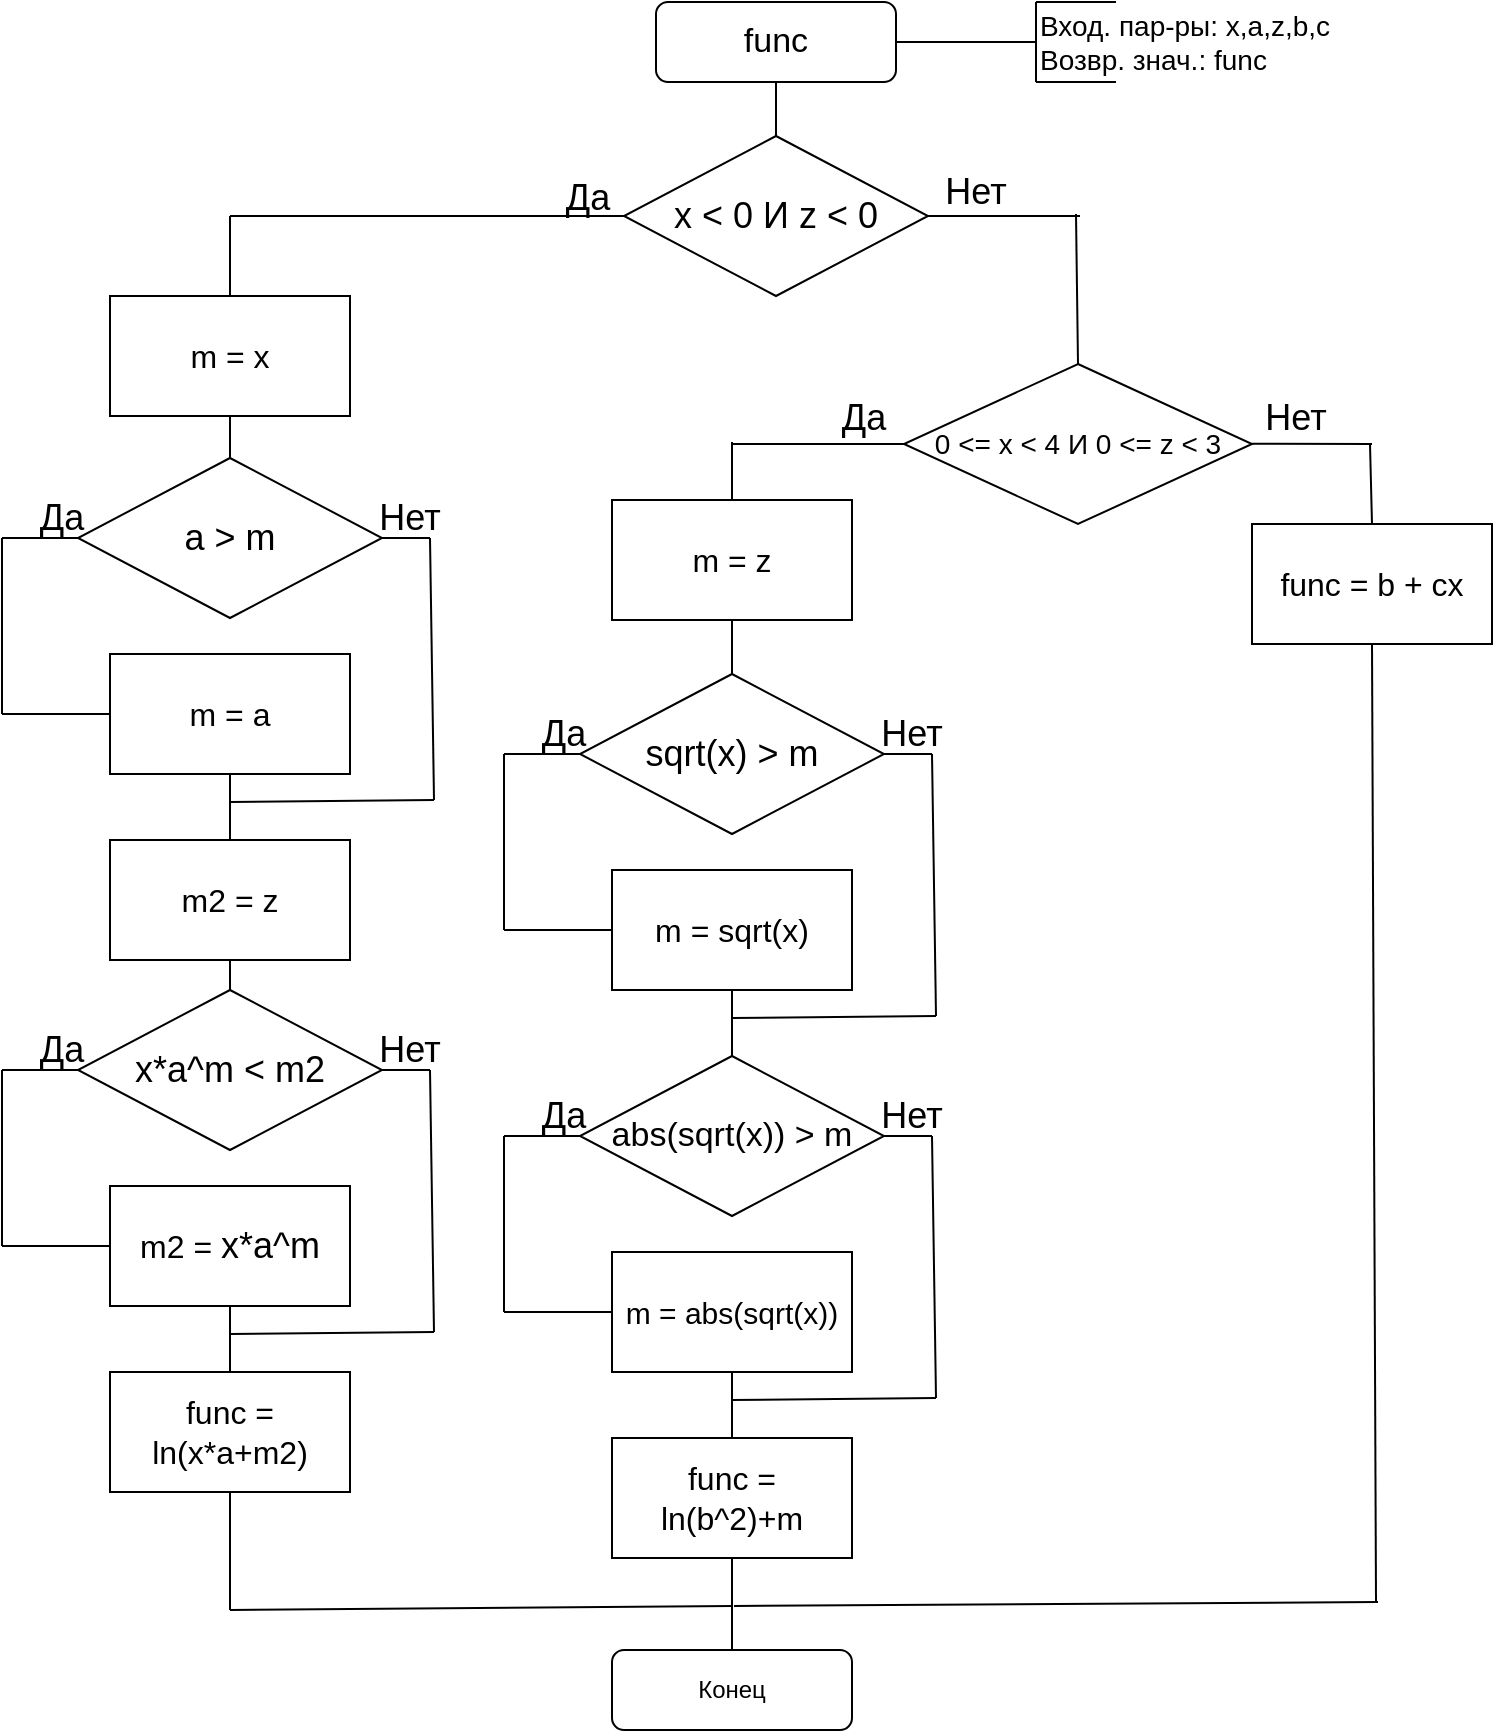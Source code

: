 <mxfile version="24.0.4" type="device">
  <diagram id="C5RBs43oDa-KdzZeNtuy" name="Page-1">
    <mxGraphModel dx="1687" dy="878" grid="0" gridSize="10" guides="1" tooltips="1" connect="1" arrows="1" fold="1" page="1" pageScale="1" pageWidth="827" pageHeight="1169" math="0" shadow="0">
      <root>
        <mxCell id="WIyWlLk6GJQsqaUBKTNV-0" />
        <mxCell id="WIyWlLk6GJQsqaUBKTNV-1" parent="WIyWlLk6GJQsqaUBKTNV-0" />
        <mxCell id="WIyWlLk6GJQsqaUBKTNV-3" value="func" style="rounded=1;whiteSpace=wrap;html=1;fontSize=17;glass=0;strokeWidth=1;shadow=0;" parent="WIyWlLk6GJQsqaUBKTNV-1" vertex="1">
          <mxGeometry x="333" y="77" width="120" height="40" as="geometry" />
        </mxCell>
        <mxCell id="WIyWlLk6GJQsqaUBKTNV-11" value="Конец" style="rounded=1;whiteSpace=wrap;html=1;fontSize=12;glass=0;strokeWidth=1;shadow=0;" parent="WIyWlLk6GJQsqaUBKTNV-1" vertex="1">
          <mxGeometry x="311" y="901" width="120" height="40" as="geometry" />
        </mxCell>
        <mxCell id="6moriQLyFXrOPChxs1bC-0" value="Вход. пар-ры: x,a,z,b,c&lt;br style=&quot;font-size: 14px;&quot;&gt;Возвр. знач.: func" style="text;html=1;strokeColor=none;fillColor=none;align=left;verticalAlign=middle;whiteSpace=wrap;rounded=0;fontSize=14;" parent="WIyWlLk6GJQsqaUBKTNV-1" vertex="1">
          <mxGeometry x="523" y="82" width="160" height="30" as="geometry" />
        </mxCell>
        <mxCell id="6moriQLyFXrOPChxs1bC-2" value="" style="endArrow=none;html=1;rounded=0;entryX=1;entryY=0.5;entryDx=0;entryDy=0;exitX=0;exitY=0.5;exitDx=0;exitDy=0;" parent="WIyWlLk6GJQsqaUBKTNV-1" source="6moriQLyFXrOPChxs1bC-0" target="WIyWlLk6GJQsqaUBKTNV-3" edge="1">
          <mxGeometry width="50" height="50" relative="1" as="geometry">
            <mxPoint x="433" y="167" as="sourcePoint" />
            <mxPoint x="483" y="117" as="targetPoint" />
          </mxGeometry>
        </mxCell>
        <mxCell id="6moriQLyFXrOPChxs1bC-5" value="" style="endArrow=none;html=1;rounded=0;" parent="WIyWlLk6GJQsqaUBKTNV-1" edge="1">
          <mxGeometry width="50" height="50" relative="1" as="geometry">
            <mxPoint x="523" y="77" as="sourcePoint" />
            <mxPoint x="523" y="97" as="targetPoint" />
          </mxGeometry>
        </mxCell>
        <mxCell id="6moriQLyFXrOPChxs1bC-7" value="" style="endArrow=none;html=1;rounded=0;" parent="WIyWlLk6GJQsqaUBKTNV-1" edge="1">
          <mxGeometry width="50" height="50" relative="1" as="geometry">
            <mxPoint x="523" y="117" as="sourcePoint" />
            <mxPoint x="523" y="97" as="targetPoint" />
          </mxGeometry>
        </mxCell>
        <mxCell id="6moriQLyFXrOPChxs1bC-8" value="" style="endArrow=none;html=1;rounded=0;" parent="WIyWlLk6GJQsqaUBKTNV-1" edge="1">
          <mxGeometry width="50" height="50" relative="1" as="geometry">
            <mxPoint x="523" y="117" as="sourcePoint" />
            <mxPoint x="563" y="117" as="targetPoint" />
          </mxGeometry>
        </mxCell>
        <mxCell id="6moriQLyFXrOPChxs1bC-9" value="" style="endArrow=none;html=1;rounded=0;" parent="WIyWlLk6GJQsqaUBKTNV-1" edge="1">
          <mxGeometry width="50" height="50" relative="1" as="geometry">
            <mxPoint x="523" y="77" as="sourcePoint" />
            <mxPoint x="563" y="77" as="targetPoint" />
          </mxGeometry>
        </mxCell>
        <mxCell id="YWLN9xPVWwnnbP-Pcery-0" value="" style="endArrow=none;html=1;rounded=0;exitX=0.5;exitY=1;exitDx=0;exitDy=0;entryX=0.5;entryY=0;entryDx=0;entryDy=0;" parent="WIyWlLk6GJQsqaUBKTNV-1" source="WIyWlLk6GJQsqaUBKTNV-3" edge="1" target="WeFQbFHnC3xoli6v-mbd-0">
          <mxGeometry width="50" height="50" relative="1" as="geometry">
            <mxPoint x="561" y="392" as="sourcePoint" />
            <mxPoint x="393" y="167" as="targetPoint" />
          </mxGeometry>
        </mxCell>
        <mxCell id="WeFQbFHnC3xoli6v-mbd-0" value="x &amp;lt; 0 И z &amp;lt; 0" style="rhombus;whiteSpace=wrap;html=1;fontSize=18;" vertex="1" parent="WIyWlLk6GJQsqaUBKTNV-1">
          <mxGeometry x="317" y="144" width="152" height="80" as="geometry" />
        </mxCell>
        <mxCell id="WeFQbFHnC3xoli6v-mbd-1" value="" style="endArrow=none;html=1;rounded=0;exitX=0;exitY=0.5;exitDx=0;exitDy=0;" edge="1" parent="WIyWlLk6GJQsqaUBKTNV-1" source="WeFQbFHnC3xoli6v-mbd-0">
          <mxGeometry width="50" height="50" relative="1" as="geometry">
            <mxPoint x="560" y="366" as="sourcePoint" />
            <mxPoint x="120" y="184" as="targetPoint" />
          </mxGeometry>
        </mxCell>
        <mxCell id="WeFQbFHnC3xoli6v-mbd-2" value="Да" style="text;html=1;align=center;verticalAlign=middle;whiteSpace=wrap;rounded=0;fontSize=18;" vertex="1" parent="WIyWlLk6GJQsqaUBKTNV-1">
          <mxGeometry x="269" y="160" width="60" height="30" as="geometry" />
        </mxCell>
        <mxCell id="WeFQbFHnC3xoli6v-mbd-4" value="" style="endArrow=none;html=1;rounded=0;exitX=1;exitY=0.5;exitDx=0;exitDy=0;" edge="1" parent="WIyWlLk6GJQsqaUBKTNV-1" source="WeFQbFHnC3xoli6v-mbd-0">
          <mxGeometry width="50" height="50" relative="1" as="geometry">
            <mxPoint x="560" y="366" as="sourcePoint" />
            <mxPoint x="545" y="184" as="targetPoint" />
          </mxGeometry>
        </mxCell>
        <mxCell id="WeFQbFHnC3xoli6v-mbd-5" value="0 &amp;lt;= x &amp;lt; 4 И 0 &amp;lt;= z &amp;lt; 3" style="rhombus;whiteSpace=wrap;html=1;fontSize=14;" vertex="1" parent="WIyWlLk6GJQsqaUBKTNV-1">
          <mxGeometry x="457" y="258" width="174" height="80" as="geometry" />
        </mxCell>
        <mxCell id="WeFQbFHnC3xoli6v-mbd-6" value="" style="endArrow=none;html=1;rounded=0;entryX=0.5;entryY=0;entryDx=0;entryDy=0;" edge="1" parent="WIyWlLk6GJQsqaUBKTNV-1" target="WeFQbFHnC3xoli6v-mbd-5">
          <mxGeometry width="50" height="50" relative="1" as="geometry">
            <mxPoint x="543" y="183" as="sourcePoint" />
            <mxPoint x="555" y="194" as="targetPoint" />
          </mxGeometry>
        </mxCell>
        <mxCell id="WeFQbFHnC3xoli6v-mbd-7" value="" style="endArrow=none;html=1;rounded=0;entryX=0;entryY=0.5;entryDx=0;entryDy=0;" edge="1" parent="WIyWlLk6GJQsqaUBKTNV-1" target="WeFQbFHnC3xoli6v-mbd-5">
          <mxGeometry width="50" height="50" relative="1" as="geometry">
            <mxPoint x="371" y="298" as="sourcePoint" />
            <mxPoint x="393" y="296" as="targetPoint" />
          </mxGeometry>
        </mxCell>
        <mxCell id="WeFQbFHnC3xoli6v-mbd-9" value="Нет" style="text;html=1;align=center;verticalAlign=middle;whiteSpace=wrap;rounded=0;fontSize=18;" vertex="1" parent="WIyWlLk6GJQsqaUBKTNV-1">
          <mxGeometry x="463" y="157" width="60" height="30" as="geometry" />
        </mxCell>
        <mxCell id="WeFQbFHnC3xoli6v-mbd-10" value="Да" style="text;html=1;align=center;verticalAlign=middle;whiteSpace=wrap;rounded=0;fontSize=18;" vertex="1" parent="WIyWlLk6GJQsqaUBKTNV-1">
          <mxGeometry x="407" y="270" width="60" height="30" as="geometry" />
        </mxCell>
        <mxCell id="WeFQbFHnC3xoli6v-mbd-11" value="Нет" style="text;html=1;align=center;verticalAlign=middle;whiteSpace=wrap;rounded=0;fontSize=18;" vertex="1" parent="WIyWlLk6GJQsqaUBKTNV-1">
          <mxGeometry x="623" y="270" width="60" height="30" as="geometry" />
        </mxCell>
        <mxCell id="WeFQbFHnC3xoli6v-mbd-12" value="" style="endArrow=none;html=1;rounded=0;" edge="1" parent="WIyWlLk6GJQsqaUBKTNV-1">
          <mxGeometry width="50" height="50" relative="1" as="geometry">
            <mxPoint x="631" y="297.83" as="sourcePoint" />
            <mxPoint x="691" y="298" as="targetPoint" />
          </mxGeometry>
        </mxCell>
        <mxCell id="WeFQbFHnC3xoli6v-mbd-13" value="func = b + cx" style="rounded=0;whiteSpace=wrap;html=1;fontSize=16;" vertex="1" parent="WIyWlLk6GJQsqaUBKTNV-1">
          <mxGeometry x="631" y="338" width="120" height="60" as="geometry" />
        </mxCell>
        <mxCell id="WeFQbFHnC3xoli6v-mbd-14" value="" style="endArrow=none;html=1;rounded=0;entryX=0.5;entryY=0;entryDx=0;entryDy=0;" edge="1" parent="WIyWlLk6GJQsqaUBKTNV-1" target="WeFQbFHnC3xoli6v-mbd-13">
          <mxGeometry width="50" height="50" relative="1" as="geometry">
            <mxPoint x="690" y="298" as="sourcePoint" />
            <mxPoint x="727" y="307.83" as="targetPoint" />
          </mxGeometry>
        </mxCell>
        <mxCell id="WeFQbFHnC3xoli6v-mbd-15" value="m = z" style="rounded=0;whiteSpace=wrap;html=1;fontSize=16;" vertex="1" parent="WIyWlLk6GJQsqaUBKTNV-1">
          <mxGeometry x="311" y="326" width="120" height="60" as="geometry" />
        </mxCell>
        <mxCell id="WeFQbFHnC3xoli6v-mbd-16" value="" style="endArrow=none;html=1;rounded=0;entryX=0.5;entryY=0;entryDx=0;entryDy=0;" edge="1" parent="WIyWlLk6GJQsqaUBKTNV-1" target="WeFQbFHnC3xoli6v-mbd-15">
          <mxGeometry width="50" height="50" relative="1" as="geometry">
            <mxPoint x="371" y="297" as="sourcePoint" />
            <mxPoint x="467" y="308" as="targetPoint" />
          </mxGeometry>
        </mxCell>
        <mxCell id="WeFQbFHnC3xoli6v-mbd-17" value="sqrt(x) &amp;gt; m" style="rhombus;whiteSpace=wrap;html=1;fontSize=18;" vertex="1" parent="WIyWlLk6GJQsqaUBKTNV-1">
          <mxGeometry x="295" y="413" width="152" height="80" as="geometry" />
        </mxCell>
        <mxCell id="WeFQbFHnC3xoli6v-mbd-19" value="" style="endArrow=none;html=1;rounded=0;entryX=0.5;entryY=1;entryDx=0;entryDy=0;exitX=0.5;exitY=0;exitDx=0;exitDy=0;" edge="1" parent="WIyWlLk6GJQsqaUBKTNV-1" source="WeFQbFHnC3xoli6v-mbd-17" target="WeFQbFHnC3xoli6v-mbd-15">
          <mxGeometry width="50" height="50" relative="1" as="geometry">
            <mxPoint x="381" y="307" as="sourcePoint" />
            <mxPoint x="381" y="336" as="targetPoint" />
          </mxGeometry>
        </mxCell>
        <mxCell id="WeFQbFHnC3xoli6v-mbd-20" value="" style="endArrow=none;html=1;rounded=0;exitX=0;exitY=0.5;exitDx=0;exitDy=0;" edge="1" parent="WIyWlLk6GJQsqaUBKTNV-1" source="WeFQbFHnC3xoli6v-mbd-17">
          <mxGeometry width="50" height="50" relative="1" as="geometry">
            <mxPoint x="381" y="308" as="sourcePoint" />
            <mxPoint x="257" y="453" as="targetPoint" />
          </mxGeometry>
        </mxCell>
        <mxCell id="WeFQbFHnC3xoli6v-mbd-21" value="m = sqrt(x)" style="rounded=0;whiteSpace=wrap;html=1;fontSize=16;" vertex="1" parent="WIyWlLk6GJQsqaUBKTNV-1">
          <mxGeometry x="311" y="511" width="120" height="60" as="geometry" />
        </mxCell>
        <mxCell id="WeFQbFHnC3xoli6v-mbd-22" value="" style="endArrow=none;html=1;rounded=0;" edge="1" parent="WIyWlLk6GJQsqaUBKTNV-1">
          <mxGeometry width="50" height="50" relative="1" as="geometry">
            <mxPoint x="257" y="541" as="sourcePoint" />
            <mxPoint x="257" y="453" as="targetPoint" />
          </mxGeometry>
        </mxCell>
        <mxCell id="WeFQbFHnC3xoli6v-mbd-23" value="" style="endArrow=none;html=1;rounded=0;exitX=0;exitY=0.5;exitDx=0;exitDy=0;" edge="1" parent="WIyWlLk6GJQsqaUBKTNV-1" source="WeFQbFHnC3xoli6v-mbd-21">
          <mxGeometry width="50" height="50" relative="1" as="geometry">
            <mxPoint x="305" y="463" as="sourcePoint" />
            <mxPoint x="257" y="541" as="targetPoint" />
          </mxGeometry>
        </mxCell>
        <mxCell id="WeFQbFHnC3xoli6v-mbd-24" value="" style="endArrow=none;html=1;rounded=0;exitX=0.5;exitY=1;exitDx=0;exitDy=0;" edge="1" parent="WIyWlLk6GJQsqaUBKTNV-1" source="WeFQbFHnC3xoli6v-mbd-21">
          <mxGeometry width="50" height="50" relative="1" as="geometry">
            <mxPoint x="370" y="548" as="sourcePoint" />
            <mxPoint x="371" y="604" as="targetPoint" />
          </mxGeometry>
        </mxCell>
        <mxCell id="WeFQbFHnC3xoli6v-mbd-25" value="Да" style="text;html=1;align=center;verticalAlign=middle;whiteSpace=wrap;rounded=0;fontSize=18;" vertex="1" parent="WIyWlLk6GJQsqaUBKTNV-1">
          <mxGeometry x="257" y="428" width="60" height="30" as="geometry" />
        </mxCell>
        <mxCell id="WeFQbFHnC3xoli6v-mbd-26" value="Нет" style="text;html=1;align=center;verticalAlign=middle;whiteSpace=wrap;rounded=0;fontSize=18;" vertex="1" parent="WIyWlLk6GJQsqaUBKTNV-1">
          <mxGeometry x="431" y="428" width="60" height="30" as="geometry" />
        </mxCell>
        <mxCell id="WeFQbFHnC3xoli6v-mbd-27" value="" style="endArrow=none;html=1;rounded=0;entryX=1;entryY=0.5;entryDx=0;entryDy=0;" edge="1" parent="WIyWlLk6GJQsqaUBKTNV-1" target="WeFQbFHnC3xoli6v-mbd-17">
          <mxGeometry width="50" height="50" relative="1" as="geometry">
            <mxPoint x="471" y="453" as="sourcePoint" />
            <mxPoint x="267" y="463" as="targetPoint" />
          </mxGeometry>
        </mxCell>
        <mxCell id="WeFQbFHnC3xoli6v-mbd-28" value="" style="endArrow=none;html=1;rounded=0;" edge="1" parent="WIyWlLk6GJQsqaUBKTNV-1">
          <mxGeometry width="50" height="50" relative="1" as="geometry">
            <mxPoint x="473" y="584" as="sourcePoint" />
            <mxPoint x="471" y="453" as="targetPoint" />
          </mxGeometry>
        </mxCell>
        <mxCell id="WeFQbFHnC3xoli6v-mbd-29" value="" style="endArrow=none;html=1;rounded=0;" edge="1" parent="WIyWlLk6GJQsqaUBKTNV-1">
          <mxGeometry width="50" height="50" relative="1" as="geometry">
            <mxPoint x="371" y="585" as="sourcePoint" />
            <mxPoint x="473" y="584" as="targetPoint" />
          </mxGeometry>
        </mxCell>
        <mxCell id="WeFQbFHnC3xoli6v-mbd-30" value="abs(sqrt(x)) &amp;gt; m" style="rhombus;whiteSpace=wrap;html=1;fontSize=17;" vertex="1" parent="WIyWlLk6GJQsqaUBKTNV-1">
          <mxGeometry x="295" y="604" width="152" height="80" as="geometry" />
        </mxCell>
        <mxCell id="WeFQbFHnC3xoli6v-mbd-31" value="" style="endArrow=none;html=1;rounded=0;exitX=0;exitY=0.5;exitDx=0;exitDy=0;" edge="1" parent="WIyWlLk6GJQsqaUBKTNV-1" source="WeFQbFHnC3xoli6v-mbd-30">
          <mxGeometry width="50" height="50" relative="1" as="geometry">
            <mxPoint x="381" y="499" as="sourcePoint" />
            <mxPoint x="257" y="644" as="targetPoint" />
          </mxGeometry>
        </mxCell>
        <mxCell id="WeFQbFHnC3xoli6v-mbd-32" value="m =&amp;nbsp;&lt;span style=&quot;font-size: 15px;&quot;&gt;abs(sqrt(x))&lt;/span&gt;" style="rounded=0;whiteSpace=wrap;html=1;fontSize=15;" vertex="1" parent="WIyWlLk6GJQsqaUBKTNV-1">
          <mxGeometry x="311" y="702" width="120" height="60" as="geometry" />
        </mxCell>
        <mxCell id="WeFQbFHnC3xoli6v-mbd-33" value="" style="endArrow=none;html=1;rounded=0;" edge="1" parent="WIyWlLk6GJQsqaUBKTNV-1">
          <mxGeometry width="50" height="50" relative="1" as="geometry">
            <mxPoint x="257" y="732" as="sourcePoint" />
            <mxPoint x="257" y="644" as="targetPoint" />
          </mxGeometry>
        </mxCell>
        <mxCell id="WeFQbFHnC3xoli6v-mbd-34" value="" style="endArrow=none;html=1;rounded=0;exitX=0;exitY=0.5;exitDx=0;exitDy=0;" edge="1" parent="WIyWlLk6GJQsqaUBKTNV-1" source="WeFQbFHnC3xoli6v-mbd-32">
          <mxGeometry width="50" height="50" relative="1" as="geometry">
            <mxPoint x="305" y="654" as="sourcePoint" />
            <mxPoint x="257" y="732" as="targetPoint" />
          </mxGeometry>
        </mxCell>
        <mxCell id="WeFQbFHnC3xoli6v-mbd-35" value="" style="endArrow=none;html=1;rounded=0;exitX=0.5;exitY=1;exitDx=0;exitDy=0;" edge="1" parent="WIyWlLk6GJQsqaUBKTNV-1" source="WeFQbFHnC3xoli6v-mbd-32">
          <mxGeometry width="50" height="50" relative="1" as="geometry">
            <mxPoint x="370" y="739" as="sourcePoint" />
            <mxPoint x="371" y="795" as="targetPoint" />
          </mxGeometry>
        </mxCell>
        <mxCell id="WeFQbFHnC3xoli6v-mbd-36" value="Да" style="text;html=1;align=center;verticalAlign=middle;whiteSpace=wrap;rounded=0;fontSize=18;" vertex="1" parent="WIyWlLk6GJQsqaUBKTNV-1">
          <mxGeometry x="257" y="619" width="60" height="30" as="geometry" />
        </mxCell>
        <mxCell id="WeFQbFHnC3xoli6v-mbd-37" value="Нет" style="text;html=1;align=center;verticalAlign=middle;whiteSpace=wrap;rounded=0;fontSize=18;" vertex="1" parent="WIyWlLk6GJQsqaUBKTNV-1">
          <mxGeometry x="431" y="619" width="60" height="30" as="geometry" />
        </mxCell>
        <mxCell id="WeFQbFHnC3xoli6v-mbd-38" value="" style="endArrow=none;html=1;rounded=0;entryX=1;entryY=0.5;entryDx=0;entryDy=0;" edge="1" parent="WIyWlLk6GJQsqaUBKTNV-1" target="WeFQbFHnC3xoli6v-mbd-30">
          <mxGeometry width="50" height="50" relative="1" as="geometry">
            <mxPoint x="471" y="644" as="sourcePoint" />
            <mxPoint x="267" y="654" as="targetPoint" />
          </mxGeometry>
        </mxCell>
        <mxCell id="WeFQbFHnC3xoli6v-mbd-39" value="" style="endArrow=none;html=1;rounded=0;" edge="1" parent="WIyWlLk6GJQsqaUBKTNV-1">
          <mxGeometry width="50" height="50" relative="1" as="geometry">
            <mxPoint x="473" y="775" as="sourcePoint" />
            <mxPoint x="471" y="644" as="targetPoint" />
          </mxGeometry>
        </mxCell>
        <mxCell id="WeFQbFHnC3xoli6v-mbd-40" value="" style="endArrow=none;html=1;rounded=0;" edge="1" parent="WIyWlLk6GJQsqaUBKTNV-1">
          <mxGeometry width="50" height="50" relative="1" as="geometry">
            <mxPoint x="371" y="776" as="sourcePoint" />
            <mxPoint x="473" y="775" as="targetPoint" />
          </mxGeometry>
        </mxCell>
        <mxCell id="WeFQbFHnC3xoli6v-mbd-42" value="func = ln(b^2)+m" style="rounded=0;whiteSpace=wrap;html=1;fontSize=16;" vertex="1" parent="WIyWlLk6GJQsqaUBKTNV-1">
          <mxGeometry x="311" y="795" width="120" height="60" as="geometry" />
        </mxCell>
        <mxCell id="WeFQbFHnC3xoli6v-mbd-44" value="m = x" style="rounded=0;whiteSpace=wrap;html=1;fontSize=16;" vertex="1" parent="WIyWlLk6GJQsqaUBKTNV-1">
          <mxGeometry x="60" y="224" width="120" height="60" as="geometry" />
        </mxCell>
        <mxCell id="WeFQbFHnC3xoli6v-mbd-45" value="" style="endArrow=none;html=1;rounded=0;entryX=0.5;entryY=0;entryDx=0;entryDy=0;" edge="1" parent="WIyWlLk6GJQsqaUBKTNV-1" target="WeFQbFHnC3xoli6v-mbd-44">
          <mxGeometry width="50" height="50" relative="1" as="geometry">
            <mxPoint x="120" y="184" as="sourcePoint" />
            <mxPoint x="171" y="194" as="targetPoint" />
          </mxGeometry>
        </mxCell>
        <mxCell id="WeFQbFHnC3xoli6v-mbd-57" value="a &amp;gt; m" style="rhombus;whiteSpace=wrap;html=1;fontSize=18;" vertex="1" parent="WIyWlLk6GJQsqaUBKTNV-1">
          <mxGeometry x="44" y="305" width="152" height="80" as="geometry" />
        </mxCell>
        <mxCell id="WeFQbFHnC3xoli6v-mbd-58" value="" style="endArrow=none;html=1;rounded=0;exitX=0;exitY=0.5;exitDx=0;exitDy=0;" edge="1" parent="WIyWlLk6GJQsqaUBKTNV-1" source="WeFQbFHnC3xoli6v-mbd-57">
          <mxGeometry width="50" height="50" relative="1" as="geometry">
            <mxPoint x="130" y="200" as="sourcePoint" />
            <mxPoint x="6" y="345" as="targetPoint" />
          </mxGeometry>
        </mxCell>
        <mxCell id="WeFQbFHnC3xoli6v-mbd-59" value="m = a" style="rounded=0;whiteSpace=wrap;html=1;fontSize=16;" vertex="1" parent="WIyWlLk6GJQsqaUBKTNV-1">
          <mxGeometry x="60" y="403" width="120" height="60" as="geometry" />
        </mxCell>
        <mxCell id="WeFQbFHnC3xoli6v-mbd-60" value="" style="endArrow=none;html=1;rounded=0;" edge="1" parent="WIyWlLk6GJQsqaUBKTNV-1">
          <mxGeometry width="50" height="50" relative="1" as="geometry">
            <mxPoint x="6" y="433" as="sourcePoint" />
            <mxPoint x="6" y="345" as="targetPoint" />
          </mxGeometry>
        </mxCell>
        <mxCell id="WeFQbFHnC3xoli6v-mbd-61" value="" style="endArrow=none;html=1;rounded=0;exitX=0;exitY=0.5;exitDx=0;exitDy=0;" edge="1" parent="WIyWlLk6GJQsqaUBKTNV-1" source="WeFQbFHnC3xoli6v-mbd-59">
          <mxGeometry width="50" height="50" relative="1" as="geometry">
            <mxPoint x="54" y="355" as="sourcePoint" />
            <mxPoint x="6" y="433" as="targetPoint" />
          </mxGeometry>
        </mxCell>
        <mxCell id="WeFQbFHnC3xoli6v-mbd-62" value="" style="endArrow=none;html=1;rounded=0;exitX=0.5;exitY=1;exitDx=0;exitDy=0;" edge="1" parent="WIyWlLk6GJQsqaUBKTNV-1" source="WeFQbFHnC3xoli6v-mbd-59">
          <mxGeometry width="50" height="50" relative="1" as="geometry">
            <mxPoint x="119" y="440" as="sourcePoint" />
            <mxPoint x="120" y="496" as="targetPoint" />
          </mxGeometry>
        </mxCell>
        <mxCell id="WeFQbFHnC3xoli6v-mbd-63" value="Да" style="text;html=1;align=center;verticalAlign=middle;whiteSpace=wrap;rounded=0;fontSize=18;" vertex="1" parent="WIyWlLk6GJQsqaUBKTNV-1">
          <mxGeometry x="6" y="320" width="60" height="30" as="geometry" />
        </mxCell>
        <mxCell id="WeFQbFHnC3xoli6v-mbd-64" value="Нет" style="text;html=1;align=center;verticalAlign=middle;whiteSpace=wrap;rounded=0;fontSize=18;" vertex="1" parent="WIyWlLk6GJQsqaUBKTNV-1">
          <mxGeometry x="180" y="320" width="60" height="30" as="geometry" />
        </mxCell>
        <mxCell id="WeFQbFHnC3xoli6v-mbd-65" value="" style="endArrow=none;html=1;rounded=0;entryX=1;entryY=0.5;entryDx=0;entryDy=0;" edge="1" parent="WIyWlLk6GJQsqaUBKTNV-1" target="WeFQbFHnC3xoli6v-mbd-57">
          <mxGeometry width="50" height="50" relative="1" as="geometry">
            <mxPoint x="220" y="345" as="sourcePoint" />
            <mxPoint x="16" y="355" as="targetPoint" />
          </mxGeometry>
        </mxCell>
        <mxCell id="WeFQbFHnC3xoli6v-mbd-66" value="" style="endArrow=none;html=1;rounded=0;" edge="1" parent="WIyWlLk6GJQsqaUBKTNV-1">
          <mxGeometry width="50" height="50" relative="1" as="geometry">
            <mxPoint x="222" y="476" as="sourcePoint" />
            <mxPoint x="220" y="345" as="targetPoint" />
          </mxGeometry>
        </mxCell>
        <mxCell id="WeFQbFHnC3xoli6v-mbd-67" value="" style="endArrow=none;html=1;rounded=0;" edge="1" parent="WIyWlLk6GJQsqaUBKTNV-1">
          <mxGeometry width="50" height="50" relative="1" as="geometry">
            <mxPoint x="120" y="477" as="sourcePoint" />
            <mxPoint x="222" y="476" as="targetPoint" />
          </mxGeometry>
        </mxCell>
        <mxCell id="WeFQbFHnC3xoli6v-mbd-68" value="" style="endArrow=none;html=1;rounded=0;exitX=0.5;exitY=0;exitDx=0;exitDy=0;entryX=0.5;entryY=1;entryDx=0;entryDy=0;" edge="1" parent="WIyWlLk6GJQsqaUBKTNV-1" source="WeFQbFHnC3xoli6v-mbd-57" target="WeFQbFHnC3xoli6v-mbd-44">
          <mxGeometry width="50" height="50" relative="1" as="geometry">
            <mxPoint x="118" y="314" as="sourcePoint" />
            <mxPoint x="168" y="264" as="targetPoint" />
          </mxGeometry>
        </mxCell>
        <mxCell id="WeFQbFHnC3xoli6v-mbd-69" value="m2 = z" style="rounded=0;whiteSpace=wrap;html=1;fontSize=16;" vertex="1" parent="WIyWlLk6GJQsqaUBKTNV-1">
          <mxGeometry x="60" y="496" width="120" height="60" as="geometry" />
        </mxCell>
        <mxCell id="WeFQbFHnC3xoli6v-mbd-70" value="x*a^m &amp;lt; m2" style="rhombus;whiteSpace=wrap;html=1;fontSize=18;" vertex="1" parent="WIyWlLk6GJQsqaUBKTNV-1">
          <mxGeometry x="44" y="571" width="152" height="80" as="geometry" />
        </mxCell>
        <mxCell id="WeFQbFHnC3xoli6v-mbd-71" value="" style="endArrow=none;html=1;rounded=0;exitX=0;exitY=0.5;exitDx=0;exitDy=0;" edge="1" parent="WIyWlLk6GJQsqaUBKTNV-1" source="WeFQbFHnC3xoli6v-mbd-70">
          <mxGeometry width="50" height="50" relative="1" as="geometry">
            <mxPoint x="130" y="466" as="sourcePoint" />
            <mxPoint x="6" y="611" as="targetPoint" />
          </mxGeometry>
        </mxCell>
        <mxCell id="WeFQbFHnC3xoli6v-mbd-72" value="m2 =&amp;nbsp;&lt;span style=&quot;font-size: 18px;&quot;&gt;x*a^m&lt;/span&gt;" style="rounded=0;whiteSpace=wrap;html=1;fontSize=16;" vertex="1" parent="WIyWlLk6GJQsqaUBKTNV-1">
          <mxGeometry x="60" y="669" width="120" height="60" as="geometry" />
        </mxCell>
        <mxCell id="WeFQbFHnC3xoli6v-mbd-73" value="" style="endArrow=none;html=1;rounded=0;" edge="1" parent="WIyWlLk6GJQsqaUBKTNV-1">
          <mxGeometry width="50" height="50" relative="1" as="geometry">
            <mxPoint x="6" y="699" as="sourcePoint" />
            <mxPoint x="6" y="611" as="targetPoint" />
          </mxGeometry>
        </mxCell>
        <mxCell id="WeFQbFHnC3xoli6v-mbd-74" value="" style="endArrow=none;html=1;rounded=0;exitX=0;exitY=0.5;exitDx=0;exitDy=0;" edge="1" parent="WIyWlLk6GJQsqaUBKTNV-1" source="WeFQbFHnC3xoli6v-mbd-72">
          <mxGeometry width="50" height="50" relative="1" as="geometry">
            <mxPoint x="54" y="621" as="sourcePoint" />
            <mxPoint x="6" y="699" as="targetPoint" />
          </mxGeometry>
        </mxCell>
        <mxCell id="WeFQbFHnC3xoli6v-mbd-75" value="" style="endArrow=none;html=1;rounded=0;exitX=0.5;exitY=1;exitDx=0;exitDy=0;" edge="1" parent="WIyWlLk6GJQsqaUBKTNV-1" source="WeFQbFHnC3xoli6v-mbd-72">
          <mxGeometry width="50" height="50" relative="1" as="geometry">
            <mxPoint x="119" y="706" as="sourcePoint" />
            <mxPoint x="120" y="762" as="targetPoint" />
          </mxGeometry>
        </mxCell>
        <mxCell id="WeFQbFHnC3xoli6v-mbd-76" value="Да" style="text;html=1;align=center;verticalAlign=middle;whiteSpace=wrap;rounded=0;fontSize=18;" vertex="1" parent="WIyWlLk6GJQsqaUBKTNV-1">
          <mxGeometry x="6" y="586" width="60" height="30" as="geometry" />
        </mxCell>
        <mxCell id="WeFQbFHnC3xoli6v-mbd-77" value="Нет" style="text;html=1;align=center;verticalAlign=middle;whiteSpace=wrap;rounded=0;fontSize=18;" vertex="1" parent="WIyWlLk6GJQsqaUBKTNV-1">
          <mxGeometry x="180" y="586" width="60" height="30" as="geometry" />
        </mxCell>
        <mxCell id="WeFQbFHnC3xoli6v-mbd-78" value="" style="endArrow=none;html=1;rounded=0;entryX=1;entryY=0.5;entryDx=0;entryDy=0;" edge="1" parent="WIyWlLk6GJQsqaUBKTNV-1" target="WeFQbFHnC3xoli6v-mbd-70">
          <mxGeometry width="50" height="50" relative="1" as="geometry">
            <mxPoint x="220" y="611" as="sourcePoint" />
            <mxPoint x="16" y="621" as="targetPoint" />
          </mxGeometry>
        </mxCell>
        <mxCell id="WeFQbFHnC3xoli6v-mbd-79" value="" style="endArrow=none;html=1;rounded=0;" edge="1" parent="WIyWlLk6GJQsqaUBKTNV-1">
          <mxGeometry width="50" height="50" relative="1" as="geometry">
            <mxPoint x="222" y="742" as="sourcePoint" />
            <mxPoint x="220" y="611" as="targetPoint" />
          </mxGeometry>
        </mxCell>
        <mxCell id="WeFQbFHnC3xoli6v-mbd-80" value="" style="endArrow=none;html=1;rounded=0;" edge="1" parent="WIyWlLk6GJQsqaUBKTNV-1">
          <mxGeometry width="50" height="50" relative="1" as="geometry">
            <mxPoint x="120" y="743" as="sourcePoint" />
            <mxPoint x="222" y="742" as="targetPoint" />
          </mxGeometry>
        </mxCell>
        <mxCell id="WeFQbFHnC3xoli6v-mbd-81" value="" style="endArrow=none;html=1;rounded=0;exitX=0.5;exitY=1;exitDx=0;exitDy=0;entryX=0.5;entryY=0;entryDx=0;entryDy=0;" edge="1" parent="WIyWlLk6GJQsqaUBKTNV-1" source="WeFQbFHnC3xoli6v-mbd-69" target="WeFQbFHnC3xoli6v-mbd-70">
          <mxGeometry width="50" height="50" relative="1" as="geometry">
            <mxPoint x="86" y="554" as="sourcePoint" />
            <mxPoint x="136" y="504" as="targetPoint" />
          </mxGeometry>
        </mxCell>
        <mxCell id="WeFQbFHnC3xoli6v-mbd-82" value="func = ln(x*a+m2)" style="rounded=0;whiteSpace=wrap;html=1;fontSize=16;" vertex="1" parent="WIyWlLk6GJQsqaUBKTNV-1">
          <mxGeometry x="60" y="762" width="120" height="60" as="geometry" />
        </mxCell>
        <mxCell id="WeFQbFHnC3xoli6v-mbd-83" value="" style="endArrow=none;html=1;rounded=0;exitX=0.5;exitY=1;exitDx=0;exitDy=0;entryX=0.5;entryY=0;entryDx=0;entryDy=0;" edge="1" parent="WIyWlLk6GJQsqaUBKTNV-1" source="WeFQbFHnC3xoli6v-mbd-42" target="WIyWlLk6GJQsqaUBKTNV-11">
          <mxGeometry width="50" height="50" relative="1" as="geometry">
            <mxPoint x="446" y="790" as="sourcePoint" />
            <mxPoint x="496" y="740" as="targetPoint" />
          </mxGeometry>
        </mxCell>
        <mxCell id="WeFQbFHnC3xoli6v-mbd-84" value="" style="endArrow=none;html=1;rounded=0;exitX=0.5;exitY=1;exitDx=0;exitDy=0;" edge="1" parent="WIyWlLk6GJQsqaUBKTNV-1" source="WeFQbFHnC3xoli6v-mbd-82">
          <mxGeometry width="50" height="50" relative="1" as="geometry">
            <mxPoint x="446" y="790" as="sourcePoint" />
            <mxPoint x="120" y="881" as="targetPoint" />
          </mxGeometry>
        </mxCell>
        <mxCell id="WeFQbFHnC3xoli6v-mbd-85" value="" style="endArrow=none;html=1;rounded=0;" edge="1" parent="WIyWlLk6GJQsqaUBKTNV-1">
          <mxGeometry width="50" height="50" relative="1" as="geometry">
            <mxPoint x="371" y="879" as="sourcePoint" />
            <mxPoint x="120" y="881" as="targetPoint" />
          </mxGeometry>
        </mxCell>
        <mxCell id="WeFQbFHnC3xoli6v-mbd-86" value="" style="endArrow=none;html=1;rounded=0;exitX=0.5;exitY=1;exitDx=0;exitDy=0;" edge="1" parent="WIyWlLk6GJQsqaUBKTNV-1" source="WeFQbFHnC3xoli6v-mbd-13">
          <mxGeometry width="50" height="50" relative="1" as="geometry">
            <mxPoint x="600" y="635" as="sourcePoint" />
            <mxPoint x="693" y="877" as="targetPoint" />
          </mxGeometry>
        </mxCell>
        <mxCell id="WeFQbFHnC3xoli6v-mbd-87" value="" style="endArrow=none;html=1;rounded=0;" edge="1" parent="WIyWlLk6GJQsqaUBKTNV-1">
          <mxGeometry width="50" height="50" relative="1" as="geometry">
            <mxPoint x="694" y="877" as="sourcePoint" />
            <mxPoint x="372" y="879" as="targetPoint" />
          </mxGeometry>
        </mxCell>
      </root>
    </mxGraphModel>
  </diagram>
</mxfile>
